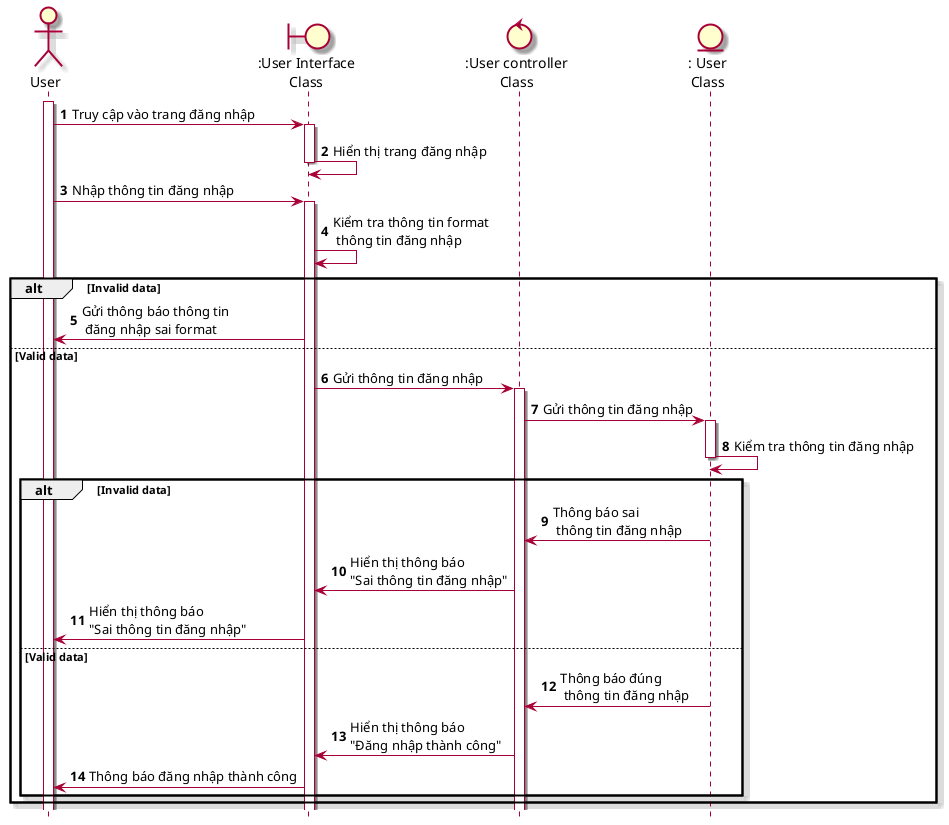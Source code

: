 @startuml SeqDangNhap
skin rose
hide footbox

actor user as "User"
boundary userInterface as ":User Interface\nClass"
control userController as ":User controller\nClass"
entity User as ": User\nClass"
autonumber
user++
user -> userInterface++: Truy cập vào trang đăng nhập
userInterface -> userInterface--: Hiển thị trang đăng nhập
user -> userInterface++: Nhập thông tin đăng nhập
userInterface -> userInterface: Kiểm tra thông tin format\n thông tin đăng nhập
alt Invalid data
    userInterface -> user: Gửi thông báo thông tin\n đăng nhập sai format
else Valid data
    userInterface -> userController++: Gửi thông tin đăng nhập
    userController -> User++: Gửi thông tin đăng nhập
    User -> User--: Kiểm tra thông tin đăng nhập
    alt Invalid data
        User -> userController: Thông báo sai\n thông tin đăng nhập
        userController -> userInterface: Hiển thị thông báo \n"Sai thông tin đăng nhập"
        userInterface -> user: Hiển thị thông báo \n"Sai thông tin đăng nhập"
    else Valid data
        User -> userController: Thông báo đúng\n thông tin đăng nhập
        userController -> userInterface: Hiển thị thông báo\n"Đăng nhập thành công"
        userInterface -> user: Thông báo đăng nhập thành công
    end
end
@enduml
